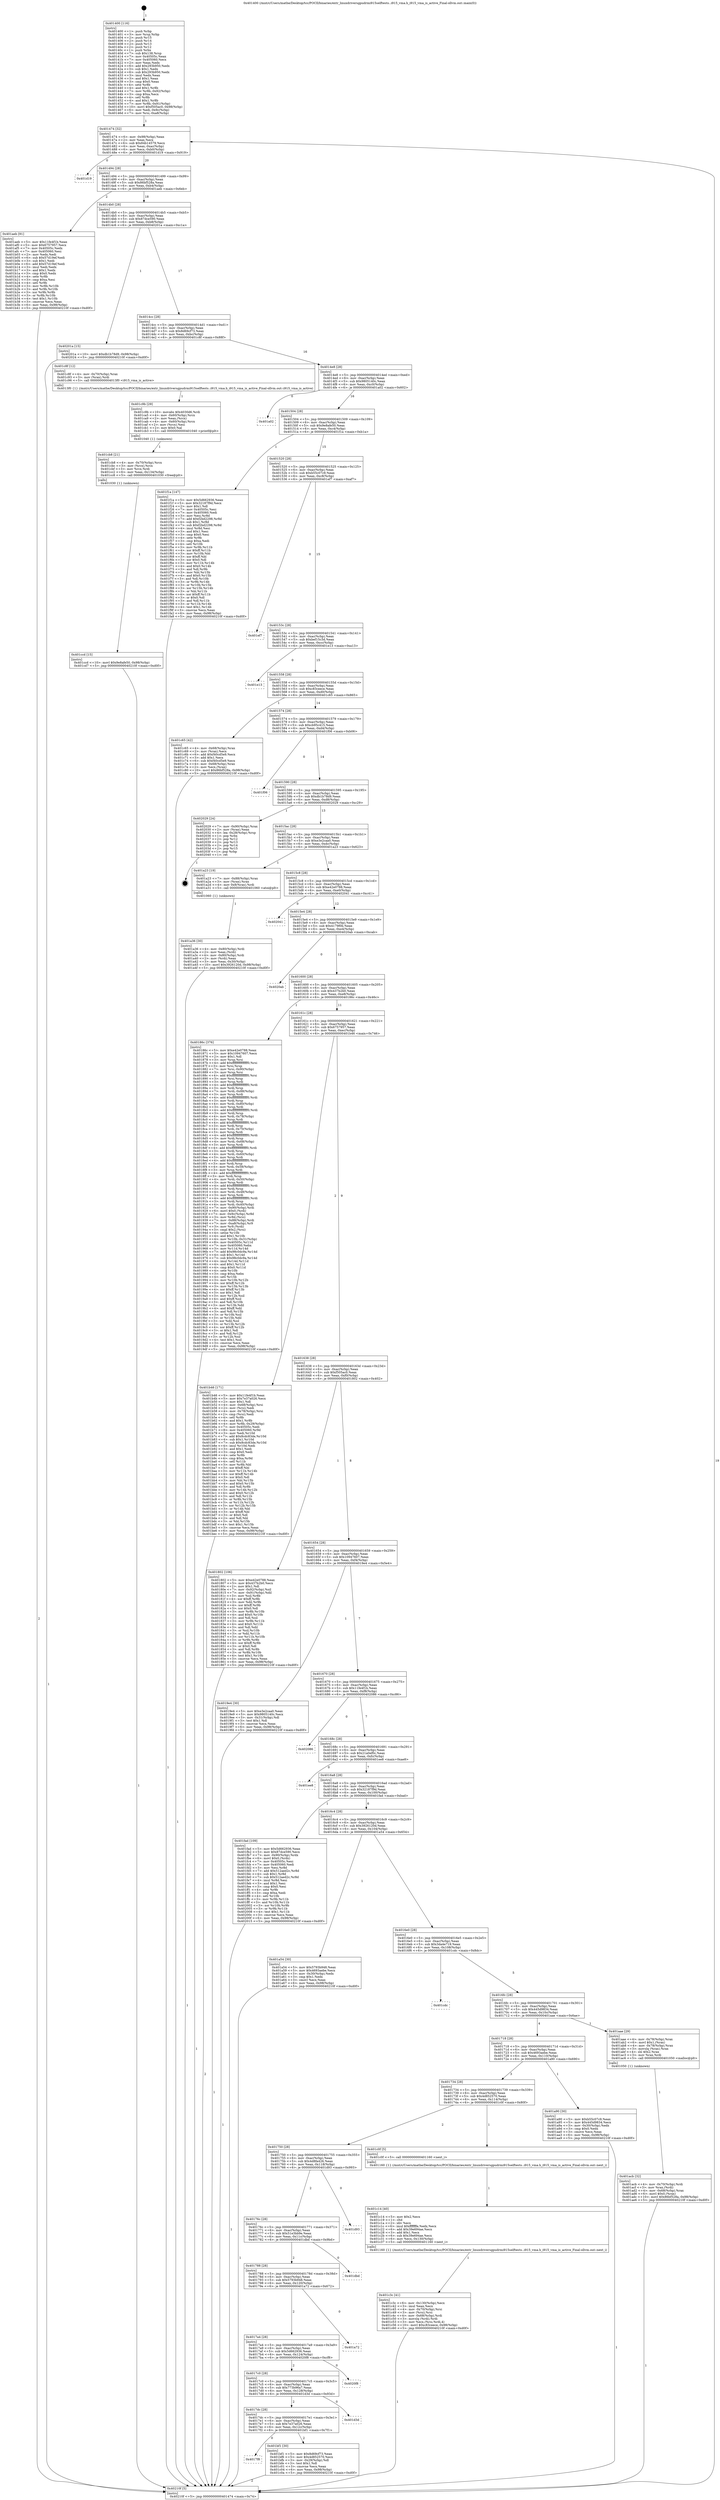 digraph "0x401400" {
  label = "0x401400 (/mnt/c/Users/mathe/Desktop/tcc/POCII/binaries/extr_linuxdriversgpudrmi915selftests..i915_vma.h_i915_vma_is_active_Final-ollvm.out::main(0))"
  labelloc = "t"
  node[shape=record]

  Entry [label="",width=0.3,height=0.3,shape=circle,fillcolor=black,style=filled]
  "0x401474" [label="{
     0x401474 [32]\l
     | [instrs]\l
     &nbsp;&nbsp;0x401474 \<+6\>: mov -0x98(%rbp),%eax\l
     &nbsp;&nbsp;0x40147a \<+2\>: mov %eax,%ecx\l
     &nbsp;&nbsp;0x40147c \<+6\>: sub $0x84b14579,%ecx\l
     &nbsp;&nbsp;0x401482 \<+6\>: mov %eax,-0xac(%rbp)\l
     &nbsp;&nbsp;0x401488 \<+6\>: mov %ecx,-0xb0(%rbp)\l
     &nbsp;&nbsp;0x40148e \<+6\>: je 0000000000401d19 \<main+0x919\>\l
  }"]
  "0x401d19" [label="{
     0x401d19\l
  }", style=dashed]
  "0x401494" [label="{
     0x401494 [28]\l
     | [instrs]\l
     &nbsp;&nbsp;0x401494 \<+5\>: jmp 0000000000401499 \<main+0x99\>\l
     &nbsp;&nbsp;0x401499 \<+6\>: mov -0xac(%rbp),%eax\l
     &nbsp;&nbsp;0x40149f \<+5\>: sub $0x86bf528a,%eax\l
     &nbsp;&nbsp;0x4014a4 \<+6\>: mov %eax,-0xb4(%rbp)\l
     &nbsp;&nbsp;0x4014aa \<+6\>: je 0000000000401aeb \<main+0x6eb\>\l
  }"]
  Exit [label="",width=0.3,height=0.3,shape=circle,fillcolor=black,style=filled,peripheries=2]
  "0x401aeb" [label="{
     0x401aeb [91]\l
     | [instrs]\l
     &nbsp;&nbsp;0x401aeb \<+5\>: mov $0x11fe4f1b,%eax\l
     &nbsp;&nbsp;0x401af0 \<+5\>: mov $0x6757957,%ecx\l
     &nbsp;&nbsp;0x401af5 \<+7\>: mov 0x40505c,%edx\l
     &nbsp;&nbsp;0x401afc \<+7\>: mov 0x405060,%esi\l
     &nbsp;&nbsp;0x401b03 \<+2\>: mov %edx,%edi\l
     &nbsp;&nbsp;0x401b05 \<+6\>: sub $0x57d19ef,%edi\l
     &nbsp;&nbsp;0x401b0b \<+3\>: sub $0x1,%edi\l
     &nbsp;&nbsp;0x401b0e \<+6\>: add $0x57d19ef,%edi\l
     &nbsp;&nbsp;0x401b14 \<+3\>: imul %edi,%edx\l
     &nbsp;&nbsp;0x401b17 \<+3\>: and $0x1,%edx\l
     &nbsp;&nbsp;0x401b1a \<+3\>: cmp $0x0,%edx\l
     &nbsp;&nbsp;0x401b1d \<+4\>: sete %r8b\l
     &nbsp;&nbsp;0x401b21 \<+3\>: cmp $0xa,%esi\l
     &nbsp;&nbsp;0x401b24 \<+4\>: setl %r9b\l
     &nbsp;&nbsp;0x401b28 \<+3\>: mov %r8b,%r10b\l
     &nbsp;&nbsp;0x401b2b \<+3\>: and %r9b,%r10b\l
     &nbsp;&nbsp;0x401b2e \<+3\>: xor %r9b,%r8b\l
     &nbsp;&nbsp;0x401b31 \<+3\>: or %r8b,%r10b\l
     &nbsp;&nbsp;0x401b34 \<+4\>: test $0x1,%r10b\l
     &nbsp;&nbsp;0x401b38 \<+3\>: cmovne %ecx,%eax\l
     &nbsp;&nbsp;0x401b3b \<+6\>: mov %eax,-0x98(%rbp)\l
     &nbsp;&nbsp;0x401b41 \<+5\>: jmp 000000000040210f \<main+0xd0f\>\l
  }"]
  "0x4014b0" [label="{
     0x4014b0 [28]\l
     | [instrs]\l
     &nbsp;&nbsp;0x4014b0 \<+5\>: jmp 00000000004014b5 \<main+0xb5\>\l
     &nbsp;&nbsp;0x4014b5 \<+6\>: mov -0xac(%rbp),%eax\l
     &nbsp;&nbsp;0x4014bb \<+5\>: sub $0x87dce590,%eax\l
     &nbsp;&nbsp;0x4014c0 \<+6\>: mov %eax,-0xb8(%rbp)\l
     &nbsp;&nbsp;0x4014c6 \<+6\>: je 000000000040201a \<main+0xc1a\>\l
  }"]
  "0x401ccd" [label="{
     0x401ccd [15]\l
     | [instrs]\l
     &nbsp;&nbsp;0x401ccd \<+10\>: movl $0x9e8afe50,-0x98(%rbp)\l
     &nbsp;&nbsp;0x401cd7 \<+5\>: jmp 000000000040210f \<main+0xd0f\>\l
  }"]
  "0x40201a" [label="{
     0x40201a [15]\l
     | [instrs]\l
     &nbsp;&nbsp;0x40201a \<+10\>: movl $0xdb1b78d9,-0x98(%rbp)\l
     &nbsp;&nbsp;0x402024 \<+5\>: jmp 000000000040210f \<main+0xd0f\>\l
  }"]
  "0x4014cc" [label="{
     0x4014cc [28]\l
     | [instrs]\l
     &nbsp;&nbsp;0x4014cc \<+5\>: jmp 00000000004014d1 \<main+0xd1\>\l
     &nbsp;&nbsp;0x4014d1 \<+6\>: mov -0xac(%rbp),%eax\l
     &nbsp;&nbsp;0x4014d7 \<+5\>: sub $0x8d69cf73,%eax\l
     &nbsp;&nbsp;0x4014dc \<+6\>: mov %eax,-0xbc(%rbp)\l
     &nbsp;&nbsp;0x4014e2 \<+6\>: je 0000000000401c8f \<main+0x88f\>\l
  }"]
  "0x401cb8" [label="{
     0x401cb8 [21]\l
     | [instrs]\l
     &nbsp;&nbsp;0x401cb8 \<+4\>: mov -0x70(%rbp),%rcx\l
     &nbsp;&nbsp;0x401cbc \<+3\>: mov (%rcx),%rcx\l
     &nbsp;&nbsp;0x401cbf \<+3\>: mov %rcx,%rdi\l
     &nbsp;&nbsp;0x401cc2 \<+6\>: mov %eax,-0x134(%rbp)\l
     &nbsp;&nbsp;0x401cc8 \<+5\>: call 0000000000401030 \<free@plt\>\l
     | [calls]\l
     &nbsp;&nbsp;0x401030 \{1\} (unknown)\l
  }"]
  "0x401c8f" [label="{
     0x401c8f [12]\l
     | [instrs]\l
     &nbsp;&nbsp;0x401c8f \<+4\>: mov -0x70(%rbp),%rax\l
     &nbsp;&nbsp;0x401c93 \<+3\>: mov (%rax),%rdi\l
     &nbsp;&nbsp;0x401c96 \<+5\>: call 00000000004013f0 \<i915_vma_is_active\>\l
     | [calls]\l
     &nbsp;&nbsp;0x4013f0 \{1\} (/mnt/c/Users/mathe/Desktop/tcc/POCII/binaries/extr_linuxdriversgpudrmi915selftests..i915_vma.h_i915_vma_is_active_Final-ollvm.out::i915_vma_is_active)\l
  }"]
  "0x4014e8" [label="{
     0x4014e8 [28]\l
     | [instrs]\l
     &nbsp;&nbsp;0x4014e8 \<+5\>: jmp 00000000004014ed \<main+0xed\>\l
     &nbsp;&nbsp;0x4014ed \<+6\>: mov -0xac(%rbp),%eax\l
     &nbsp;&nbsp;0x4014f3 \<+5\>: sub $0x9805140c,%eax\l
     &nbsp;&nbsp;0x4014f8 \<+6\>: mov %eax,-0xc0(%rbp)\l
     &nbsp;&nbsp;0x4014fe \<+6\>: je 0000000000401a02 \<main+0x602\>\l
  }"]
  "0x401c9b" [label="{
     0x401c9b [29]\l
     | [instrs]\l
     &nbsp;&nbsp;0x401c9b \<+10\>: movabs $0x4030d6,%rdi\l
     &nbsp;&nbsp;0x401ca5 \<+4\>: mov -0x60(%rbp),%rcx\l
     &nbsp;&nbsp;0x401ca9 \<+2\>: mov %eax,(%rcx)\l
     &nbsp;&nbsp;0x401cab \<+4\>: mov -0x60(%rbp),%rcx\l
     &nbsp;&nbsp;0x401caf \<+2\>: mov (%rcx),%esi\l
     &nbsp;&nbsp;0x401cb1 \<+2\>: mov $0x0,%al\l
     &nbsp;&nbsp;0x401cb3 \<+5\>: call 0000000000401040 \<printf@plt\>\l
     | [calls]\l
     &nbsp;&nbsp;0x401040 \{1\} (unknown)\l
  }"]
  "0x401a02" [label="{
     0x401a02\l
  }", style=dashed]
  "0x401504" [label="{
     0x401504 [28]\l
     | [instrs]\l
     &nbsp;&nbsp;0x401504 \<+5\>: jmp 0000000000401509 \<main+0x109\>\l
     &nbsp;&nbsp;0x401509 \<+6\>: mov -0xac(%rbp),%eax\l
     &nbsp;&nbsp;0x40150f \<+5\>: sub $0x9e8afe50,%eax\l
     &nbsp;&nbsp;0x401514 \<+6\>: mov %eax,-0xc4(%rbp)\l
     &nbsp;&nbsp;0x40151a \<+6\>: je 0000000000401f1a \<main+0xb1a\>\l
  }"]
  "0x401c3c" [label="{
     0x401c3c [41]\l
     | [instrs]\l
     &nbsp;&nbsp;0x401c3c \<+6\>: mov -0x130(%rbp),%ecx\l
     &nbsp;&nbsp;0x401c42 \<+3\>: imul %eax,%ecx\l
     &nbsp;&nbsp;0x401c45 \<+4\>: mov -0x70(%rbp),%rsi\l
     &nbsp;&nbsp;0x401c49 \<+3\>: mov (%rsi),%rsi\l
     &nbsp;&nbsp;0x401c4c \<+4\>: mov -0x68(%rbp),%rdi\l
     &nbsp;&nbsp;0x401c50 \<+3\>: movslq (%rdi),%rdi\l
     &nbsp;&nbsp;0x401c53 \<+3\>: mov %ecx,(%rsi,%rdi,4)\l
     &nbsp;&nbsp;0x401c56 \<+10\>: movl $0xc83ceece,-0x98(%rbp)\l
     &nbsp;&nbsp;0x401c60 \<+5\>: jmp 000000000040210f \<main+0xd0f\>\l
  }"]
  "0x401f1a" [label="{
     0x401f1a [147]\l
     | [instrs]\l
     &nbsp;&nbsp;0x401f1a \<+5\>: mov $0x5d662936,%eax\l
     &nbsp;&nbsp;0x401f1f \<+5\>: mov $0x32187f9d,%ecx\l
     &nbsp;&nbsp;0x401f24 \<+2\>: mov $0x1,%dl\l
     &nbsp;&nbsp;0x401f26 \<+7\>: mov 0x40505c,%esi\l
     &nbsp;&nbsp;0x401f2d \<+7\>: mov 0x405060,%edi\l
     &nbsp;&nbsp;0x401f34 \<+3\>: mov %esi,%r8d\l
     &nbsp;&nbsp;0x401f37 \<+7\>: add $0xf2bd2298,%r8d\l
     &nbsp;&nbsp;0x401f3e \<+4\>: sub $0x1,%r8d\l
     &nbsp;&nbsp;0x401f42 \<+7\>: sub $0xf2bd2298,%r8d\l
     &nbsp;&nbsp;0x401f49 \<+4\>: imul %r8d,%esi\l
     &nbsp;&nbsp;0x401f4d \<+3\>: and $0x1,%esi\l
     &nbsp;&nbsp;0x401f50 \<+3\>: cmp $0x0,%esi\l
     &nbsp;&nbsp;0x401f53 \<+4\>: sete %r9b\l
     &nbsp;&nbsp;0x401f57 \<+3\>: cmp $0xa,%edi\l
     &nbsp;&nbsp;0x401f5a \<+4\>: setl %r10b\l
     &nbsp;&nbsp;0x401f5e \<+3\>: mov %r9b,%r11b\l
     &nbsp;&nbsp;0x401f61 \<+4\>: xor $0xff,%r11b\l
     &nbsp;&nbsp;0x401f65 \<+3\>: mov %r10b,%bl\l
     &nbsp;&nbsp;0x401f68 \<+3\>: xor $0xff,%bl\l
     &nbsp;&nbsp;0x401f6b \<+3\>: xor $0x0,%dl\l
     &nbsp;&nbsp;0x401f6e \<+3\>: mov %r11b,%r14b\l
     &nbsp;&nbsp;0x401f71 \<+4\>: and $0x0,%r14b\l
     &nbsp;&nbsp;0x401f75 \<+3\>: and %dl,%r9b\l
     &nbsp;&nbsp;0x401f78 \<+3\>: mov %bl,%r15b\l
     &nbsp;&nbsp;0x401f7b \<+4\>: and $0x0,%r15b\l
     &nbsp;&nbsp;0x401f7f \<+3\>: and %dl,%r10b\l
     &nbsp;&nbsp;0x401f82 \<+3\>: or %r9b,%r14b\l
     &nbsp;&nbsp;0x401f85 \<+3\>: or %r10b,%r15b\l
     &nbsp;&nbsp;0x401f88 \<+3\>: xor %r15b,%r14b\l
     &nbsp;&nbsp;0x401f8b \<+3\>: or %bl,%r11b\l
     &nbsp;&nbsp;0x401f8e \<+4\>: xor $0xff,%r11b\l
     &nbsp;&nbsp;0x401f92 \<+3\>: or $0x0,%dl\l
     &nbsp;&nbsp;0x401f95 \<+3\>: and %dl,%r11b\l
     &nbsp;&nbsp;0x401f98 \<+3\>: or %r11b,%r14b\l
     &nbsp;&nbsp;0x401f9b \<+4\>: test $0x1,%r14b\l
     &nbsp;&nbsp;0x401f9f \<+3\>: cmovne %ecx,%eax\l
     &nbsp;&nbsp;0x401fa2 \<+6\>: mov %eax,-0x98(%rbp)\l
     &nbsp;&nbsp;0x401fa8 \<+5\>: jmp 000000000040210f \<main+0xd0f\>\l
  }"]
  "0x401520" [label="{
     0x401520 [28]\l
     | [instrs]\l
     &nbsp;&nbsp;0x401520 \<+5\>: jmp 0000000000401525 \<main+0x125\>\l
     &nbsp;&nbsp;0x401525 \<+6\>: mov -0xac(%rbp),%eax\l
     &nbsp;&nbsp;0x40152b \<+5\>: sub $0xb55c07c9,%eax\l
     &nbsp;&nbsp;0x401530 \<+6\>: mov %eax,-0xc8(%rbp)\l
     &nbsp;&nbsp;0x401536 \<+6\>: je 0000000000401ef7 \<main+0xaf7\>\l
  }"]
  "0x401c14" [label="{
     0x401c14 [40]\l
     | [instrs]\l
     &nbsp;&nbsp;0x401c14 \<+5\>: mov $0x2,%ecx\l
     &nbsp;&nbsp;0x401c19 \<+1\>: cltd\l
     &nbsp;&nbsp;0x401c1a \<+2\>: idiv %ecx\l
     &nbsp;&nbsp;0x401c1c \<+6\>: imul $0xfffffffe,%edx,%ecx\l
     &nbsp;&nbsp;0x401c22 \<+6\>: add $0x39e694ae,%ecx\l
     &nbsp;&nbsp;0x401c28 \<+3\>: add $0x1,%ecx\l
     &nbsp;&nbsp;0x401c2b \<+6\>: sub $0x39e694ae,%ecx\l
     &nbsp;&nbsp;0x401c31 \<+6\>: mov %ecx,-0x130(%rbp)\l
     &nbsp;&nbsp;0x401c37 \<+5\>: call 0000000000401160 \<next_i\>\l
     | [calls]\l
     &nbsp;&nbsp;0x401160 \{1\} (/mnt/c/Users/mathe/Desktop/tcc/POCII/binaries/extr_linuxdriversgpudrmi915selftests..i915_vma.h_i915_vma_is_active_Final-ollvm.out::next_i)\l
  }"]
  "0x401ef7" [label="{
     0x401ef7\l
  }", style=dashed]
  "0x40153c" [label="{
     0x40153c [28]\l
     | [instrs]\l
     &nbsp;&nbsp;0x40153c \<+5\>: jmp 0000000000401541 \<main+0x141\>\l
     &nbsp;&nbsp;0x401541 \<+6\>: mov -0xac(%rbp),%eax\l
     &nbsp;&nbsp;0x401547 \<+5\>: sub $0xbef15c3d,%eax\l
     &nbsp;&nbsp;0x40154c \<+6\>: mov %eax,-0xcc(%rbp)\l
     &nbsp;&nbsp;0x401552 \<+6\>: je 0000000000401e13 \<main+0xa13\>\l
  }"]
  "0x4017f8" [label="{
     0x4017f8\l
  }", style=dashed]
  "0x401e13" [label="{
     0x401e13\l
  }", style=dashed]
  "0x401558" [label="{
     0x401558 [28]\l
     | [instrs]\l
     &nbsp;&nbsp;0x401558 \<+5\>: jmp 000000000040155d \<main+0x15d\>\l
     &nbsp;&nbsp;0x40155d \<+6\>: mov -0xac(%rbp),%eax\l
     &nbsp;&nbsp;0x401563 \<+5\>: sub $0xc83ceece,%eax\l
     &nbsp;&nbsp;0x401568 \<+6\>: mov %eax,-0xd0(%rbp)\l
     &nbsp;&nbsp;0x40156e \<+6\>: je 0000000000401c65 \<main+0x865\>\l
  }"]
  "0x401bf1" [label="{
     0x401bf1 [30]\l
     | [instrs]\l
     &nbsp;&nbsp;0x401bf1 \<+5\>: mov $0x8d69cf73,%eax\l
     &nbsp;&nbsp;0x401bf6 \<+5\>: mov $0x4d852570,%ecx\l
     &nbsp;&nbsp;0x401bfb \<+3\>: mov -0x29(%rbp),%dl\l
     &nbsp;&nbsp;0x401bfe \<+3\>: test $0x1,%dl\l
     &nbsp;&nbsp;0x401c01 \<+3\>: cmovne %ecx,%eax\l
     &nbsp;&nbsp;0x401c04 \<+6\>: mov %eax,-0x98(%rbp)\l
     &nbsp;&nbsp;0x401c0a \<+5\>: jmp 000000000040210f \<main+0xd0f\>\l
  }"]
  "0x401c65" [label="{
     0x401c65 [42]\l
     | [instrs]\l
     &nbsp;&nbsp;0x401c65 \<+4\>: mov -0x68(%rbp),%rax\l
     &nbsp;&nbsp;0x401c69 \<+2\>: mov (%rax),%ecx\l
     &nbsp;&nbsp;0x401c6b \<+6\>: add $0xf40cd5e9,%ecx\l
     &nbsp;&nbsp;0x401c71 \<+3\>: add $0x1,%ecx\l
     &nbsp;&nbsp;0x401c74 \<+6\>: sub $0xf40cd5e9,%ecx\l
     &nbsp;&nbsp;0x401c7a \<+4\>: mov -0x68(%rbp),%rax\l
     &nbsp;&nbsp;0x401c7e \<+2\>: mov %ecx,(%rax)\l
     &nbsp;&nbsp;0x401c80 \<+10\>: movl $0x86bf528a,-0x98(%rbp)\l
     &nbsp;&nbsp;0x401c8a \<+5\>: jmp 000000000040210f \<main+0xd0f\>\l
  }"]
  "0x401574" [label="{
     0x401574 [28]\l
     | [instrs]\l
     &nbsp;&nbsp;0x401574 \<+5\>: jmp 0000000000401579 \<main+0x179\>\l
     &nbsp;&nbsp;0x401579 \<+6\>: mov -0xac(%rbp),%eax\l
     &nbsp;&nbsp;0x40157f \<+5\>: sub $0xcb95c415,%eax\l
     &nbsp;&nbsp;0x401584 \<+6\>: mov %eax,-0xd4(%rbp)\l
     &nbsp;&nbsp;0x40158a \<+6\>: je 0000000000401f06 \<main+0xb06\>\l
  }"]
  "0x4017dc" [label="{
     0x4017dc [28]\l
     | [instrs]\l
     &nbsp;&nbsp;0x4017dc \<+5\>: jmp 00000000004017e1 \<main+0x3e1\>\l
     &nbsp;&nbsp;0x4017e1 \<+6\>: mov -0xac(%rbp),%eax\l
     &nbsp;&nbsp;0x4017e7 \<+5\>: sub $0x7e37a026,%eax\l
     &nbsp;&nbsp;0x4017ec \<+6\>: mov %eax,-0x12c(%rbp)\l
     &nbsp;&nbsp;0x4017f2 \<+6\>: je 0000000000401bf1 \<main+0x7f1\>\l
  }"]
  "0x401f06" [label="{
     0x401f06\l
  }", style=dashed]
  "0x401590" [label="{
     0x401590 [28]\l
     | [instrs]\l
     &nbsp;&nbsp;0x401590 \<+5\>: jmp 0000000000401595 \<main+0x195\>\l
     &nbsp;&nbsp;0x401595 \<+6\>: mov -0xac(%rbp),%eax\l
     &nbsp;&nbsp;0x40159b \<+5\>: sub $0xdb1b78d9,%eax\l
     &nbsp;&nbsp;0x4015a0 \<+6\>: mov %eax,-0xd8(%rbp)\l
     &nbsp;&nbsp;0x4015a6 \<+6\>: je 0000000000402029 \<main+0xc29\>\l
  }"]
  "0x401d3d" [label="{
     0x401d3d\l
  }", style=dashed]
  "0x402029" [label="{
     0x402029 [24]\l
     | [instrs]\l
     &nbsp;&nbsp;0x402029 \<+7\>: mov -0x90(%rbp),%rax\l
     &nbsp;&nbsp;0x402030 \<+2\>: mov (%rax),%eax\l
     &nbsp;&nbsp;0x402032 \<+4\>: lea -0x28(%rbp),%rsp\l
     &nbsp;&nbsp;0x402036 \<+1\>: pop %rbx\l
     &nbsp;&nbsp;0x402037 \<+2\>: pop %r12\l
     &nbsp;&nbsp;0x402039 \<+2\>: pop %r13\l
     &nbsp;&nbsp;0x40203b \<+2\>: pop %r14\l
     &nbsp;&nbsp;0x40203d \<+2\>: pop %r15\l
     &nbsp;&nbsp;0x40203f \<+1\>: pop %rbp\l
     &nbsp;&nbsp;0x402040 \<+1\>: ret\l
  }"]
  "0x4015ac" [label="{
     0x4015ac [28]\l
     | [instrs]\l
     &nbsp;&nbsp;0x4015ac \<+5\>: jmp 00000000004015b1 \<main+0x1b1\>\l
     &nbsp;&nbsp;0x4015b1 \<+6\>: mov -0xac(%rbp),%eax\l
     &nbsp;&nbsp;0x4015b7 \<+5\>: sub $0xe3e2caa0,%eax\l
     &nbsp;&nbsp;0x4015bc \<+6\>: mov %eax,-0xdc(%rbp)\l
     &nbsp;&nbsp;0x4015c2 \<+6\>: je 0000000000401a23 \<main+0x623\>\l
  }"]
  "0x4017c0" [label="{
     0x4017c0 [28]\l
     | [instrs]\l
     &nbsp;&nbsp;0x4017c0 \<+5\>: jmp 00000000004017c5 \<main+0x3c5\>\l
     &nbsp;&nbsp;0x4017c5 \<+6\>: mov -0xac(%rbp),%eax\l
     &nbsp;&nbsp;0x4017cb \<+5\>: sub $0x773b96a7,%eax\l
     &nbsp;&nbsp;0x4017d0 \<+6\>: mov %eax,-0x128(%rbp)\l
     &nbsp;&nbsp;0x4017d6 \<+6\>: je 0000000000401d3d \<main+0x93d\>\l
  }"]
  "0x401a23" [label="{
     0x401a23 [19]\l
     | [instrs]\l
     &nbsp;&nbsp;0x401a23 \<+7\>: mov -0x88(%rbp),%rax\l
     &nbsp;&nbsp;0x401a2a \<+3\>: mov (%rax),%rax\l
     &nbsp;&nbsp;0x401a2d \<+4\>: mov 0x8(%rax),%rdi\l
     &nbsp;&nbsp;0x401a31 \<+5\>: call 0000000000401060 \<atoi@plt\>\l
     | [calls]\l
     &nbsp;&nbsp;0x401060 \{1\} (unknown)\l
  }"]
  "0x4015c8" [label="{
     0x4015c8 [28]\l
     | [instrs]\l
     &nbsp;&nbsp;0x4015c8 \<+5\>: jmp 00000000004015cd \<main+0x1cd\>\l
     &nbsp;&nbsp;0x4015cd \<+6\>: mov -0xac(%rbp),%eax\l
     &nbsp;&nbsp;0x4015d3 \<+5\>: sub $0xe42e0788,%eax\l
     &nbsp;&nbsp;0x4015d8 \<+6\>: mov %eax,-0xe0(%rbp)\l
     &nbsp;&nbsp;0x4015de \<+6\>: je 0000000000402041 \<main+0xc41\>\l
  }"]
  "0x4020f8" [label="{
     0x4020f8\l
  }", style=dashed]
  "0x402041" [label="{
     0x402041\l
  }", style=dashed]
  "0x4015e4" [label="{
     0x4015e4 [28]\l
     | [instrs]\l
     &nbsp;&nbsp;0x4015e4 \<+5\>: jmp 00000000004015e9 \<main+0x1e9\>\l
     &nbsp;&nbsp;0x4015e9 \<+6\>: mov -0xac(%rbp),%eax\l
     &nbsp;&nbsp;0x4015ef \<+5\>: sub $0x4179f0b,%eax\l
     &nbsp;&nbsp;0x4015f4 \<+6\>: mov %eax,-0xe4(%rbp)\l
     &nbsp;&nbsp;0x4015fa \<+6\>: je 00000000004020ab \<main+0xcab\>\l
  }"]
  "0x4017a4" [label="{
     0x4017a4 [28]\l
     | [instrs]\l
     &nbsp;&nbsp;0x4017a4 \<+5\>: jmp 00000000004017a9 \<main+0x3a9\>\l
     &nbsp;&nbsp;0x4017a9 \<+6\>: mov -0xac(%rbp),%eax\l
     &nbsp;&nbsp;0x4017af \<+5\>: sub $0x5d662936,%eax\l
     &nbsp;&nbsp;0x4017b4 \<+6\>: mov %eax,-0x124(%rbp)\l
     &nbsp;&nbsp;0x4017ba \<+6\>: je 00000000004020f8 \<main+0xcf8\>\l
  }"]
  "0x4020ab" [label="{
     0x4020ab\l
  }", style=dashed]
  "0x401600" [label="{
     0x401600 [28]\l
     | [instrs]\l
     &nbsp;&nbsp;0x401600 \<+5\>: jmp 0000000000401605 \<main+0x205\>\l
     &nbsp;&nbsp;0x401605 \<+6\>: mov -0xac(%rbp),%eax\l
     &nbsp;&nbsp;0x40160b \<+5\>: sub $0x437b2b0,%eax\l
     &nbsp;&nbsp;0x401610 \<+6\>: mov %eax,-0xe8(%rbp)\l
     &nbsp;&nbsp;0x401616 \<+6\>: je 000000000040186c \<main+0x46c\>\l
  }"]
  "0x401a72" [label="{
     0x401a72\l
  }", style=dashed]
  "0x40186c" [label="{
     0x40186c [376]\l
     | [instrs]\l
     &nbsp;&nbsp;0x40186c \<+5\>: mov $0xe42e0788,%eax\l
     &nbsp;&nbsp;0x401871 \<+5\>: mov $0x10947607,%ecx\l
     &nbsp;&nbsp;0x401876 \<+2\>: mov $0x1,%dl\l
     &nbsp;&nbsp;0x401878 \<+3\>: mov %rsp,%rsi\l
     &nbsp;&nbsp;0x40187b \<+4\>: add $0xfffffffffffffff0,%rsi\l
     &nbsp;&nbsp;0x40187f \<+3\>: mov %rsi,%rsp\l
     &nbsp;&nbsp;0x401882 \<+7\>: mov %rsi,-0x90(%rbp)\l
     &nbsp;&nbsp;0x401889 \<+3\>: mov %rsp,%rsi\l
     &nbsp;&nbsp;0x40188c \<+4\>: add $0xfffffffffffffff0,%rsi\l
     &nbsp;&nbsp;0x401890 \<+3\>: mov %rsi,%rsp\l
     &nbsp;&nbsp;0x401893 \<+3\>: mov %rsp,%rdi\l
     &nbsp;&nbsp;0x401896 \<+4\>: add $0xfffffffffffffff0,%rdi\l
     &nbsp;&nbsp;0x40189a \<+3\>: mov %rdi,%rsp\l
     &nbsp;&nbsp;0x40189d \<+7\>: mov %rdi,-0x88(%rbp)\l
     &nbsp;&nbsp;0x4018a4 \<+3\>: mov %rsp,%rdi\l
     &nbsp;&nbsp;0x4018a7 \<+4\>: add $0xfffffffffffffff0,%rdi\l
     &nbsp;&nbsp;0x4018ab \<+3\>: mov %rdi,%rsp\l
     &nbsp;&nbsp;0x4018ae \<+4\>: mov %rdi,-0x80(%rbp)\l
     &nbsp;&nbsp;0x4018b2 \<+3\>: mov %rsp,%rdi\l
     &nbsp;&nbsp;0x4018b5 \<+4\>: add $0xfffffffffffffff0,%rdi\l
     &nbsp;&nbsp;0x4018b9 \<+3\>: mov %rdi,%rsp\l
     &nbsp;&nbsp;0x4018bc \<+4\>: mov %rdi,-0x78(%rbp)\l
     &nbsp;&nbsp;0x4018c0 \<+3\>: mov %rsp,%rdi\l
     &nbsp;&nbsp;0x4018c3 \<+4\>: add $0xfffffffffffffff0,%rdi\l
     &nbsp;&nbsp;0x4018c7 \<+3\>: mov %rdi,%rsp\l
     &nbsp;&nbsp;0x4018ca \<+4\>: mov %rdi,-0x70(%rbp)\l
     &nbsp;&nbsp;0x4018ce \<+3\>: mov %rsp,%rdi\l
     &nbsp;&nbsp;0x4018d1 \<+4\>: add $0xfffffffffffffff0,%rdi\l
     &nbsp;&nbsp;0x4018d5 \<+3\>: mov %rdi,%rsp\l
     &nbsp;&nbsp;0x4018d8 \<+4\>: mov %rdi,-0x68(%rbp)\l
     &nbsp;&nbsp;0x4018dc \<+3\>: mov %rsp,%rdi\l
     &nbsp;&nbsp;0x4018df \<+4\>: add $0xfffffffffffffff0,%rdi\l
     &nbsp;&nbsp;0x4018e3 \<+3\>: mov %rdi,%rsp\l
     &nbsp;&nbsp;0x4018e6 \<+4\>: mov %rdi,-0x60(%rbp)\l
     &nbsp;&nbsp;0x4018ea \<+3\>: mov %rsp,%rdi\l
     &nbsp;&nbsp;0x4018ed \<+4\>: add $0xfffffffffffffff0,%rdi\l
     &nbsp;&nbsp;0x4018f1 \<+3\>: mov %rdi,%rsp\l
     &nbsp;&nbsp;0x4018f4 \<+4\>: mov %rdi,-0x58(%rbp)\l
     &nbsp;&nbsp;0x4018f8 \<+3\>: mov %rsp,%rdi\l
     &nbsp;&nbsp;0x4018fb \<+4\>: add $0xfffffffffffffff0,%rdi\l
     &nbsp;&nbsp;0x4018ff \<+3\>: mov %rdi,%rsp\l
     &nbsp;&nbsp;0x401902 \<+4\>: mov %rdi,-0x50(%rbp)\l
     &nbsp;&nbsp;0x401906 \<+3\>: mov %rsp,%rdi\l
     &nbsp;&nbsp;0x401909 \<+4\>: add $0xfffffffffffffff0,%rdi\l
     &nbsp;&nbsp;0x40190d \<+3\>: mov %rdi,%rsp\l
     &nbsp;&nbsp;0x401910 \<+4\>: mov %rdi,-0x48(%rbp)\l
     &nbsp;&nbsp;0x401914 \<+3\>: mov %rsp,%rdi\l
     &nbsp;&nbsp;0x401917 \<+4\>: add $0xfffffffffffffff0,%rdi\l
     &nbsp;&nbsp;0x40191b \<+3\>: mov %rdi,%rsp\l
     &nbsp;&nbsp;0x40191e \<+4\>: mov %rdi,-0x40(%rbp)\l
     &nbsp;&nbsp;0x401922 \<+7\>: mov -0x90(%rbp),%rdi\l
     &nbsp;&nbsp;0x401929 \<+6\>: movl $0x0,(%rdi)\l
     &nbsp;&nbsp;0x40192f \<+7\>: mov -0x9c(%rbp),%r8d\l
     &nbsp;&nbsp;0x401936 \<+3\>: mov %r8d,(%rsi)\l
     &nbsp;&nbsp;0x401939 \<+7\>: mov -0x88(%rbp),%rdi\l
     &nbsp;&nbsp;0x401940 \<+7\>: mov -0xa8(%rbp),%r9\l
     &nbsp;&nbsp;0x401947 \<+3\>: mov %r9,(%rdi)\l
     &nbsp;&nbsp;0x40194a \<+3\>: cmpl $0x2,(%rsi)\l
     &nbsp;&nbsp;0x40194d \<+4\>: setne %r10b\l
     &nbsp;&nbsp;0x401951 \<+4\>: and $0x1,%r10b\l
     &nbsp;&nbsp;0x401955 \<+4\>: mov %r10b,-0x31(%rbp)\l
     &nbsp;&nbsp;0x401959 \<+8\>: mov 0x40505c,%r11d\l
     &nbsp;&nbsp;0x401961 \<+7\>: mov 0x405060,%ebx\l
     &nbsp;&nbsp;0x401968 \<+3\>: mov %r11d,%r14d\l
     &nbsp;&nbsp;0x40196b \<+7\>: add $0x98c0dc9a,%r14d\l
     &nbsp;&nbsp;0x401972 \<+4\>: sub $0x1,%r14d\l
     &nbsp;&nbsp;0x401976 \<+7\>: sub $0x98c0dc9a,%r14d\l
     &nbsp;&nbsp;0x40197d \<+4\>: imul %r14d,%r11d\l
     &nbsp;&nbsp;0x401981 \<+4\>: and $0x1,%r11d\l
     &nbsp;&nbsp;0x401985 \<+4\>: cmp $0x0,%r11d\l
     &nbsp;&nbsp;0x401989 \<+4\>: sete %r10b\l
     &nbsp;&nbsp;0x40198d \<+3\>: cmp $0xa,%ebx\l
     &nbsp;&nbsp;0x401990 \<+4\>: setl %r15b\l
     &nbsp;&nbsp;0x401994 \<+3\>: mov %r10b,%r12b\l
     &nbsp;&nbsp;0x401997 \<+4\>: xor $0xff,%r12b\l
     &nbsp;&nbsp;0x40199b \<+3\>: mov %r15b,%r13b\l
     &nbsp;&nbsp;0x40199e \<+4\>: xor $0xff,%r13b\l
     &nbsp;&nbsp;0x4019a2 \<+3\>: xor $0x1,%dl\l
     &nbsp;&nbsp;0x4019a5 \<+3\>: mov %r12b,%sil\l
     &nbsp;&nbsp;0x4019a8 \<+4\>: and $0xff,%sil\l
     &nbsp;&nbsp;0x4019ac \<+3\>: and %dl,%r10b\l
     &nbsp;&nbsp;0x4019af \<+3\>: mov %r13b,%dil\l
     &nbsp;&nbsp;0x4019b2 \<+4\>: and $0xff,%dil\l
     &nbsp;&nbsp;0x4019b6 \<+3\>: and %dl,%r15b\l
     &nbsp;&nbsp;0x4019b9 \<+3\>: or %r10b,%sil\l
     &nbsp;&nbsp;0x4019bc \<+3\>: or %r15b,%dil\l
     &nbsp;&nbsp;0x4019bf \<+3\>: xor %dil,%sil\l
     &nbsp;&nbsp;0x4019c2 \<+3\>: or %r13b,%r12b\l
     &nbsp;&nbsp;0x4019c5 \<+4\>: xor $0xff,%r12b\l
     &nbsp;&nbsp;0x4019c9 \<+3\>: or $0x1,%dl\l
     &nbsp;&nbsp;0x4019cc \<+3\>: and %dl,%r12b\l
     &nbsp;&nbsp;0x4019cf \<+3\>: or %r12b,%sil\l
     &nbsp;&nbsp;0x4019d2 \<+4\>: test $0x1,%sil\l
     &nbsp;&nbsp;0x4019d6 \<+3\>: cmovne %ecx,%eax\l
     &nbsp;&nbsp;0x4019d9 \<+6\>: mov %eax,-0x98(%rbp)\l
     &nbsp;&nbsp;0x4019df \<+5\>: jmp 000000000040210f \<main+0xd0f\>\l
  }"]
  "0x40161c" [label="{
     0x40161c [28]\l
     | [instrs]\l
     &nbsp;&nbsp;0x40161c \<+5\>: jmp 0000000000401621 \<main+0x221\>\l
     &nbsp;&nbsp;0x401621 \<+6\>: mov -0xac(%rbp),%eax\l
     &nbsp;&nbsp;0x401627 \<+5\>: sub $0x6757957,%eax\l
     &nbsp;&nbsp;0x40162c \<+6\>: mov %eax,-0xec(%rbp)\l
     &nbsp;&nbsp;0x401632 \<+6\>: je 0000000000401b46 \<main+0x746\>\l
  }"]
  "0x401788" [label="{
     0x401788 [28]\l
     | [instrs]\l
     &nbsp;&nbsp;0x401788 \<+5\>: jmp 000000000040178d \<main+0x38d\>\l
     &nbsp;&nbsp;0x40178d \<+6\>: mov -0xac(%rbp),%eax\l
     &nbsp;&nbsp;0x401793 \<+5\>: sub $0x5793b948,%eax\l
     &nbsp;&nbsp;0x401798 \<+6\>: mov %eax,-0x120(%rbp)\l
     &nbsp;&nbsp;0x40179e \<+6\>: je 0000000000401a72 \<main+0x672\>\l
  }"]
  "0x401b46" [label="{
     0x401b46 [171]\l
     | [instrs]\l
     &nbsp;&nbsp;0x401b46 \<+5\>: mov $0x11fe4f1b,%eax\l
     &nbsp;&nbsp;0x401b4b \<+5\>: mov $0x7e37a026,%ecx\l
     &nbsp;&nbsp;0x401b50 \<+2\>: mov $0x1,%dl\l
     &nbsp;&nbsp;0x401b52 \<+4\>: mov -0x68(%rbp),%rsi\l
     &nbsp;&nbsp;0x401b56 \<+2\>: mov (%rsi),%edi\l
     &nbsp;&nbsp;0x401b58 \<+4\>: mov -0x78(%rbp),%rsi\l
     &nbsp;&nbsp;0x401b5c \<+2\>: cmp (%rsi),%edi\l
     &nbsp;&nbsp;0x401b5e \<+4\>: setl %r8b\l
     &nbsp;&nbsp;0x401b62 \<+4\>: and $0x1,%r8b\l
     &nbsp;&nbsp;0x401b66 \<+4\>: mov %r8b,-0x29(%rbp)\l
     &nbsp;&nbsp;0x401b6a \<+7\>: mov 0x40505c,%edi\l
     &nbsp;&nbsp;0x401b71 \<+8\>: mov 0x405060,%r9d\l
     &nbsp;&nbsp;0x401b79 \<+3\>: mov %edi,%r10d\l
     &nbsp;&nbsp;0x401b7c \<+7\>: add $0x8cdc83de,%r10d\l
     &nbsp;&nbsp;0x401b83 \<+4\>: sub $0x1,%r10d\l
     &nbsp;&nbsp;0x401b87 \<+7\>: sub $0x8cdc83de,%r10d\l
     &nbsp;&nbsp;0x401b8e \<+4\>: imul %r10d,%edi\l
     &nbsp;&nbsp;0x401b92 \<+3\>: and $0x1,%edi\l
     &nbsp;&nbsp;0x401b95 \<+3\>: cmp $0x0,%edi\l
     &nbsp;&nbsp;0x401b98 \<+4\>: sete %r8b\l
     &nbsp;&nbsp;0x401b9c \<+4\>: cmp $0xa,%r9d\l
     &nbsp;&nbsp;0x401ba0 \<+4\>: setl %r11b\l
     &nbsp;&nbsp;0x401ba4 \<+3\>: mov %r8b,%bl\l
     &nbsp;&nbsp;0x401ba7 \<+3\>: xor $0xff,%bl\l
     &nbsp;&nbsp;0x401baa \<+3\>: mov %r11b,%r14b\l
     &nbsp;&nbsp;0x401bad \<+4\>: xor $0xff,%r14b\l
     &nbsp;&nbsp;0x401bb1 \<+3\>: xor $0x0,%dl\l
     &nbsp;&nbsp;0x401bb4 \<+3\>: mov %bl,%r15b\l
     &nbsp;&nbsp;0x401bb7 \<+4\>: and $0x0,%r15b\l
     &nbsp;&nbsp;0x401bbb \<+3\>: and %dl,%r8b\l
     &nbsp;&nbsp;0x401bbe \<+3\>: mov %r14b,%r12b\l
     &nbsp;&nbsp;0x401bc1 \<+4\>: and $0x0,%r12b\l
     &nbsp;&nbsp;0x401bc5 \<+3\>: and %dl,%r11b\l
     &nbsp;&nbsp;0x401bc8 \<+3\>: or %r8b,%r15b\l
     &nbsp;&nbsp;0x401bcb \<+3\>: or %r11b,%r12b\l
     &nbsp;&nbsp;0x401bce \<+3\>: xor %r12b,%r15b\l
     &nbsp;&nbsp;0x401bd1 \<+3\>: or %r14b,%bl\l
     &nbsp;&nbsp;0x401bd4 \<+3\>: xor $0xff,%bl\l
     &nbsp;&nbsp;0x401bd7 \<+3\>: or $0x0,%dl\l
     &nbsp;&nbsp;0x401bda \<+2\>: and %dl,%bl\l
     &nbsp;&nbsp;0x401bdc \<+3\>: or %bl,%r15b\l
     &nbsp;&nbsp;0x401bdf \<+4\>: test $0x1,%r15b\l
     &nbsp;&nbsp;0x401be3 \<+3\>: cmovne %ecx,%eax\l
     &nbsp;&nbsp;0x401be6 \<+6\>: mov %eax,-0x98(%rbp)\l
     &nbsp;&nbsp;0x401bec \<+5\>: jmp 000000000040210f \<main+0xd0f\>\l
  }"]
  "0x401638" [label="{
     0x401638 [28]\l
     | [instrs]\l
     &nbsp;&nbsp;0x401638 \<+5\>: jmp 000000000040163d \<main+0x23d\>\l
     &nbsp;&nbsp;0x40163d \<+6\>: mov -0xac(%rbp),%eax\l
     &nbsp;&nbsp;0x401643 \<+5\>: sub $0xf505ac0,%eax\l
     &nbsp;&nbsp;0x401648 \<+6\>: mov %eax,-0xf0(%rbp)\l
     &nbsp;&nbsp;0x40164e \<+6\>: je 0000000000401802 \<main+0x402\>\l
  }"]
  "0x401dbd" [label="{
     0x401dbd\l
  }", style=dashed]
  "0x401802" [label="{
     0x401802 [106]\l
     | [instrs]\l
     &nbsp;&nbsp;0x401802 \<+5\>: mov $0xe42e0788,%eax\l
     &nbsp;&nbsp;0x401807 \<+5\>: mov $0x437b2b0,%ecx\l
     &nbsp;&nbsp;0x40180c \<+2\>: mov $0x1,%dl\l
     &nbsp;&nbsp;0x40180e \<+7\>: mov -0x92(%rbp),%sil\l
     &nbsp;&nbsp;0x401815 \<+7\>: mov -0x91(%rbp),%dil\l
     &nbsp;&nbsp;0x40181c \<+3\>: mov %sil,%r8b\l
     &nbsp;&nbsp;0x40181f \<+4\>: xor $0xff,%r8b\l
     &nbsp;&nbsp;0x401823 \<+3\>: mov %dil,%r9b\l
     &nbsp;&nbsp;0x401826 \<+4\>: xor $0xff,%r9b\l
     &nbsp;&nbsp;0x40182a \<+3\>: xor $0x0,%dl\l
     &nbsp;&nbsp;0x40182d \<+3\>: mov %r8b,%r10b\l
     &nbsp;&nbsp;0x401830 \<+4\>: and $0x0,%r10b\l
     &nbsp;&nbsp;0x401834 \<+3\>: and %dl,%sil\l
     &nbsp;&nbsp;0x401837 \<+3\>: mov %r9b,%r11b\l
     &nbsp;&nbsp;0x40183a \<+4\>: and $0x0,%r11b\l
     &nbsp;&nbsp;0x40183e \<+3\>: and %dl,%dil\l
     &nbsp;&nbsp;0x401841 \<+3\>: or %sil,%r10b\l
     &nbsp;&nbsp;0x401844 \<+3\>: or %dil,%r11b\l
     &nbsp;&nbsp;0x401847 \<+3\>: xor %r11b,%r10b\l
     &nbsp;&nbsp;0x40184a \<+3\>: or %r9b,%r8b\l
     &nbsp;&nbsp;0x40184d \<+4\>: xor $0xff,%r8b\l
     &nbsp;&nbsp;0x401851 \<+3\>: or $0x0,%dl\l
     &nbsp;&nbsp;0x401854 \<+3\>: and %dl,%r8b\l
     &nbsp;&nbsp;0x401857 \<+3\>: or %r8b,%r10b\l
     &nbsp;&nbsp;0x40185a \<+4\>: test $0x1,%r10b\l
     &nbsp;&nbsp;0x40185e \<+3\>: cmovne %ecx,%eax\l
     &nbsp;&nbsp;0x401861 \<+6\>: mov %eax,-0x98(%rbp)\l
     &nbsp;&nbsp;0x401867 \<+5\>: jmp 000000000040210f \<main+0xd0f\>\l
  }"]
  "0x401654" [label="{
     0x401654 [28]\l
     | [instrs]\l
     &nbsp;&nbsp;0x401654 \<+5\>: jmp 0000000000401659 \<main+0x259\>\l
     &nbsp;&nbsp;0x401659 \<+6\>: mov -0xac(%rbp),%eax\l
     &nbsp;&nbsp;0x40165f \<+5\>: sub $0x10947607,%eax\l
     &nbsp;&nbsp;0x401664 \<+6\>: mov %eax,-0xf4(%rbp)\l
     &nbsp;&nbsp;0x40166a \<+6\>: je 00000000004019e4 \<main+0x5e4\>\l
  }"]
  "0x40210f" [label="{
     0x40210f [5]\l
     | [instrs]\l
     &nbsp;&nbsp;0x40210f \<+5\>: jmp 0000000000401474 \<main+0x74\>\l
  }"]
  "0x401400" [label="{
     0x401400 [116]\l
     | [instrs]\l
     &nbsp;&nbsp;0x401400 \<+1\>: push %rbp\l
     &nbsp;&nbsp;0x401401 \<+3\>: mov %rsp,%rbp\l
     &nbsp;&nbsp;0x401404 \<+2\>: push %r15\l
     &nbsp;&nbsp;0x401406 \<+2\>: push %r14\l
     &nbsp;&nbsp;0x401408 \<+2\>: push %r13\l
     &nbsp;&nbsp;0x40140a \<+2\>: push %r12\l
     &nbsp;&nbsp;0x40140c \<+1\>: push %rbx\l
     &nbsp;&nbsp;0x40140d \<+7\>: sub $0x138,%rsp\l
     &nbsp;&nbsp;0x401414 \<+7\>: mov 0x40505c,%eax\l
     &nbsp;&nbsp;0x40141b \<+7\>: mov 0x405060,%ecx\l
     &nbsp;&nbsp;0x401422 \<+2\>: mov %eax,%edx\l
     &nbsp;&nbsp;0x401424 \<+6\>: add $0x293b950,%edx\l
     &nbsp;&nbsp;0x40142a \<+3\>: sub $0x1,%edx\l
     &nbsp;&nbsp;0x40142d \<+6\>: sub $0x293b950,%edx\l
     &nbsp;&nbsp;0x401433 \<+3\>: imul %edx,%eax\l
     &nbsp;&nbsp;0x401436 \<+3\>: and $0x1,%eax\l
     &nbsp;&nbsp;0x401439 \<+3\>: cmp $0x0,%eax\l
     &nbsp;&nbsp;0x40143c \<+4\>: sete %r8b\l
     &nbsp;&nbsp;0x401440 \<+4\>: and $0x1,%r8b\l
     &nbsp;&nbsp;0x401444 \<+7\>: mov %r8b,-0x92(%rbp)\l
     &nbsp;&nbsp;0x40144b \<+3\>: cmp $0xa,%ecx\l
     &nbsp;&nbsp;0x40144e \<+4\>: setl %r8b\l
     &nbsp;&nbsp;0x401452 \<+4\>: and $0x1,%r8b\l
     &nbsp;&nbsp;0x401456 \<+7\>: mov %r8b,-0x91(%rbp)\l
     &nbsp;&nbsp;0x40145d \<+10\>: movl $0xf505ac0,-0x98(%rbp)\l
     &nbsp;&nbsp;0x401467 \<+6\>: mov %edi,-0x9c(%rbp)\l
     &nbsp;&nbsp;0x40146d \<+7\>: mov %rsi,-0xa8(%rbp)\l
  }"]
  "0x40176c" [label="{
     0x40176c [28]\l
     | [instrs]\l
     &nbsp;&nbsp;0x40176c \<+5\>: jmp 0000000000401771 \<main+0x371\>\l
     &nbsp;&nbsp;0x401771 \<+6\>: mov -0xac(%rbp),%eax\l
     &nbsp;&nbsp;0x401777 \<+5\>: sub $0x51e3bb9e,%eax\l
     &nbsp;&nbsp;0x40177c \<+6\>: mov %eax,-0x11c(%rbp)\l
     &nbsp;&nbsp;0x401782 \<+6\>: je 0000000000401dbd \<main+0x9bd\>\l
  }"]
  "0x401d93" [label="{
     0x401d93\l
  }", style=dashed]
  "0x4019e4" [label="{
     0x4019e4 [30]\l
     | [instrs]\l
     &nbsp;&nbsp;0x4019e4 \<+5\>: mov $0xe3e2caa0,%eax\l
     &nbsp;&nbsp;0x4019e9 \<+5\>: mov $0x9805140c,%ecx\l
     &nbsp;&nbsp;0x4019ee \<+3\>: mov -0x31(%rbp),%dl\l
     &nbsp;&nbsp;0x4019f1 \<+3\>: test $0x1,%dl\l
     &nbsp;&nbsp;0x4019f4 \<+3\>: cmovne %ecx,%eax\l
     &nbsp;&nbsp;0x4019f7 \<+6\>: mov %eax,-0x98(%rbp)\l
     &nbsp;&nbsp;0x4019fd \<+5\>: jmp 000000000040210f \<main+0xd0f\>\l
  }"]
  "0x401670" [label="{
     0x401670 [28]\l
     | [instrs]\l
     &nbsp;&nbsp;0x401670 \<+5\>: jmp 0000000000401675 \<main+0x275\>\l
     &nbsp;&nbsp;0x401675 \<+6\>: mov -0xac(%rbp),%eax\l
     &nbsp;&nbsp;0x40167b \<+5\>: sub $0x11fe4f1b,%eax\l
     &nbsp;&nbsp;0x401680 \<+6\>: mov %eax,-0xf8(%rbp)\l
     &nbsp;&nbsp;0x401686 \<+6\>: je 0000000000402086 \<main+0xc86\>\l
  }"]
  "0x401a36" [label="{
     0x401a36 [30]\l
     | [instrs]\l
     &nbsp;&nbsp;0x401a36 \<+4\>: mov -0x80(%rbp),%rdi\l
     &nbsp;&nbsp;0x401a3a \<+2\>: mov %eax,(%rdi)\l
     &nbsp;&nbsp;0x401a3c \<+4\>: mov -0x80(%rbp),%rdi\l
     &nbsp;&nbsp;0x401a40 \<+2\>: mov (%rdi),%eax\l
     &nbsp;&nbsp;0x401a42 \<+3\>: mov %eax,-0x30(%rbp)\l
     &nbsp;&nbsp;0x401a45 \<+10\>: movl $0x3926120d,-0x98(%rbp)\l
     &nbsp;&nbsp;0x401a4f \<+5\>: jmp 000000000040210f \<main+0xd0f\>\l
  }"]
  "0x401750" [label="{
     0x401750 [28]\l
     | [instrs]\l
     &nbsp;&nbsp;0x401750 \<+5\>: jmp 0000000000401755 \<main+0x355\>\l
     &nbsp;&nbsp;0x401755 \<+6\>: mov -0xac(%rbp),%eax\l
     &nbsp;&nbsp;0x40175b \<+5\>: sub $0x4d8fa426,%eax\l
     &nbsp;&nbsp;0x401760 \<+6\>: mov %eax,-0x118(%rbp)\l
     &nbsp;&nbsp;0x401766 \<+6\>: je 0000000000401d93 \<main+0x993\>\l
  }"]
  "0x402086" [label="{
     0x402086\l
  }", style=dashed]
  "0x40168c" [label="{
     0x40168c [28]\l
     | [instrs]\l
     &nbsp;&nbsp;0x40168c \<+5\>: jmp 0000000000401691 \<main+0x291\>\l
     &nbsp;&nbsp;0x401691 \<+6\>: mov -0xac(%rbp),%eax\l
     &nbsp;&nbsp;0x401697 \<+5\>: sub $0x21a0ef0c,%eax\l
     &nbsp;&nbsp;0x40169c \<+6\>: mov %eax,-0xfc(%rbp)\l
     &nbsp;&nbsp;0x4016a2 \<+6\>: je 0000000000401ee8 \<main+0xae8\>\l
  }"]
  "0x401c0f" [label="{
     0x401c0f [5]\l
     | [instrs]\l
     &nbsp;&nbsp;0x401c0f \<+5\>: call 0000000000401160 \<next_i\>\l
     | [calls]\l
     &nbsp;&nbsp;0x401160 \{1\} (/mnt/c/Users/mathe/Desktop/tcc/POCII/binaries/extr_linuxdriversgpudrmi915selftests..i915_vma.h_i915_vma_is_active_Final-ollvm.out::next_i)\l
  }"]
  "0x401ee8" [label="{
     0x401ee8\l
  }", style=dashed]
  "0x4016a8" [label="{
     0x4016a8 [28]\l
     | [instrs]\l
     &nbsp;&nbsp;0x4016a8 \<+5\>: jmp 00000000004016ad \<main+0x2ad\>\l
     &nbsp;&nbsp;0x4016ad \<+6\>: mov -0xac(%rbp),%eax\l
     &nbsp;&nbsp;0x4016b3 \<+5\>: sub $0x32187f9d,%eax\l
     &nbsp;&nbsp;0x4016b8 \<+6\>: mov %eax,-0x100(%rbp)\l
     &nbsp;&nbsp;0x4016be \<+6\>: je 0000000000401fad \<main+0xbad\>\l
  }"]
  "0x401acb" [label="{
     0x401acb [32]\l
     | [instrs]\l
     &nbsp;&nbsp;0x401acb \<+4\>: mov -0x70(%rbp),%rdi\l
     &nbsp;&nbsp;0x401acf \<+3\>: mov %rax,(%rdi)\l
     &nbsp;&nbsp;0x401ad2 \<+4\>: mov -0x68(%rbp),%rax\l
     &nbsp;&nbsp;0x401ad6 \<+6\>: movl $0x0,(%rax)\l
     &nbsp;&nbsp;0x401adc \<+10\>: movl $0x86bf528a,-0x98(%rbp)\l
     &nbsp;&nbsp;0x401ae6 \<+5\>: jmp 000000000040210f \<main+0xd0f\>\l
  }"]
  "0x401fad" [label="{
     0x401fad [109]\l
     | [instrs]\l
     &nbsp;&nbsp;0x401fad \<+5\>: mov $0x5d662936,%eax\l
     &nbsp;&nbsp;0x401fb2 \<+5\>: mov $0x87dce590,%ecx\l
     &nbsp;&nbsp;0x401fb7 \<+7\>: mov -0x90(%rbp),%rdx\l
     &nbsp;&nbsp;0x401fbe \<+6\>: movl $0x0,(%rdx)\l
     &nbsp;&nbsp;0x401fc4 \<+7\>: mov 0x40505c,%esi\l
     &nbsp;&nbsp;0x401fcb \<+7\>: mov 0x405060,%edi\l
     &nbsp;&nbsp;0x401fd2 \<+3\>: mov %esi,%r8d\l
     &nbsp;&nbsp;0x401fd5 \<+7\>: add $0x512aed2c,%r8d\l
     &nbsp;&nbsp;0x401fdc \<+4\>: sub $0x1,%r8d\l
     &nbsp;&nbsp;0x401fe0 \<+7\>: sub $0x512aed2c,%r8d\l
     &nbsp;&nbsp;0x401fe7 \<+4\>: imul %r8d,%esi\l
     &nbsp;&nbsp;0x401feb \<+3\>: and $0x1,%esi\l
     &nbsp;&nbsp;0x401fee \<+3\>: cmp $0x0,%esi\l
     &nbsp;&nbsp;0x401ff1 \<+4\>: sete %r9b\l
     &nbsp;&nbsp;0x401ff5 \<+3\>: cmp $0xa,%edi\l
     &nbsp;&nbsp;0x401ff8 \<+4\>: setl %r10b\l
     &nbsp;&nbsp;0x401ffc \<+3\>: mov %r9b,%r11b\l
     &nbsp;&nbsp;0x401fff \<+3\>: and %r10b,%r11b\l
     &nbsp;&nbsp;0x402002 \<+3\>: xor %r10b,%r9b\l
     &nbsp;&nbsp;0x402005 \<+3\>: or %r9b,%r11b\l
     &nbsp;&nbsp;0x402008 \<+4\>: test $0x1,%r11b\l
     &nbsp;&nbsp;0x40200c \<+3\>: cmovne %ecx,%eax\l
     &nbsp;&nbsp;0x40200f \<+6\>: mov %eax,-0x98(%rbp)\l
     &nbsp;&nbsp;0x402015 \<+5\>: jmp 000000000040210f \<main+0xd0f\>\l
  }"]
  "0x4016c4" [label="{
     0x4016c4 [28]\l
     | [instrs]\l
     &nbsp;&nbsp;0x4016c4 \<+5\>: jmp 00000000004016c9 \<main+0x2c9\>\l
     &nbsp;&nbsp;0x4016c9 \<+6\>: mov -0xac(%rbp),%eax\l
     &nbsp;&nbsp;0x4016cf \<+5\>: sub $0x3926120d,%eax\l
     &nbsp;&nbsp;0x4016d4 \<+6\>: mov %eax,-0x104(%rbp)\l
     &nbsp;&nbsp;0x4016da \<+6\>: je 0000000000401a54 \<main+0x654\>\l
  }"]
  "0x401734" [label="{
     0x401734 [28]\l
     | [instrs]\l
     &nbsp;&nbsp;0x401734 \<+5\>: jmp 0000000000401739 \<main+0x339\>\l
     &nbsp;&nbsp;0x401739 \<+6\>: mov -0xac(%rbp),%eax\l
     &nbsp;&nbsp;0x40173f \<+5\>: sub $0x4d852570,%eax\l
     &nbsp;&nbsp;0x401744 \<+6\>: mov %eax,-0x114(%rbp)\l
     &nbsp;&nbsp;0x40174a \<+6\>: je 0000000000401c0f \<main+0x80f\>\l
  }"]
  "0x401a54" [label="{
     0x401a54 [30]\l
     | [instrs]\l
     &nbsp;&nbsp;0x401a54 \<+5\>: mov $0x5793b948,%eax\l
     &nbsp;&nbsp;0x401a59 \<+5\>: mov $0x4693aebe,%ecx\l
     &nbsp;&nbsp;0x401a5e \<+3\>: mov -0x30(%rbp),%edx\l
     &nbsp;&nbsp;0x401a61 \<+3\>: cmp $0x1,%edx\l
     &nbsp;&nbsp;0x401a64 \<+3\>: cmovl %ecx,%eax\l
     &nbsp;&nbsp;0x401a67 \<+6\>: mov %eax,-0x98(%rbp)\l
     &nbsp;&nbsp;0x401a6d \<+5\>: jmp 000000000040210f \<main+0xd0f\>\l
  }"]
  "0x4016e0" [label="{
     0x4016e0 [28]\l
     | [instrs]\l
     &nbsp;&nbsp;0x4016e0 \<+5\>: jmp 00000000004016e5 \<main+0x2e5\>\l
     &nbsp;&nbsp;0x4016e5 \<+6\>: mov -0xac(%rbp),%eax\l
     &nbsp;&nbsp;0x4016eb \<+5\>: sub $0x3da4e719,%eax\l
     &nbsp;&nbsp;0x4016f0 \<+6\>: mov %eax,-0x108(%rbp)\l
     &nbsp;&nbsp;0x4016f6 \<+6\>: je 0000000000401cdc \<main+0x8dc\>\l
  }"]
  "0x401a90" [label="{
     0x401a90 [30]\l
     | [instrs]\l
     &nbsp;&nbsp;0x401a90 \<+5\>: mov $0xb55c07c9,%eax\l
     &nbsp;&nbsp;0x401a95 \<+5\>: mov $0x445d9834,%ecx\l
     &nbsp;&nbsp;0x401a9a \<+3\>: mov -0x30(%rbp),%edx\l
     &nbsp;&nbsp;0x401a9d \<+3\>: cmp $0x0,%edx\l
     &nbsp;&nbsp;0x401aa0 \<+3\>: cmove %ecx,%eax\l
     &nbsp;&nbsp;0x401aa3 \<+6\>: mov %eax,-0x98(%rbp)\l
     &nbsp;&nbsp;0x401aa9 \<+5\>: jmp 000000000040210f \<main+0xd0f\>\l
  }"]
  "0x401cdc" [label="{
     0x401cdc\l
  }", style=dashed]
  "0x4016fc" [label="{
     0x4016fc [28]\l
     | [instrs]\l
     &nbsp;&nbsp;0x4016fc \<+5\>: jmp 0000000000401701 \<main+0x301\>\l
     &nbsp;&nbsp;0x401701 \<+6\>: mov -0xac(%rbp),%eax\l
     &nbsp;&nbsp;0x401707 \<+5\>: sub $0x445d9834,%eax\l
     &nbsp;&nbsp;0x40170c \<+6\>: mov %eax,-0x10c(%rbp)\l
     &nbsp;&nbsp;0x401712 \<+6\>: je 0000000000401aae \<main+0x6ae\>\l
  }"]
  "0x401718" [label="{
     0x401718 [28]\l
     | [instrs]\l
     &nbsp;&nbsp;0x401718 \<+5\>: jmp 000000000040171d \<main+0x31d\>\l
     &nbsp;&nbsp;0x40171d \<+6\>: mov -0xac(%rbp),%eax\l
     &nbsp;&nbsp;0x401723 \<+5\>: sub $0x4693aebe,%eax\l
     &nbsp;&nbsp;0x401728 \<+6\>: mov %eax,-0x110(%rbp)\l
     &nbsp;&nbsp;0x40172e \<+6\>: je 0000000000401a90 \<main+0x690\>\l
  }"]
  "0x401aae" [label="{
     0x401aae [29]\l
     | [instrs]\l
     &nbsp;&nbsp;0x401aae \<+4\>: mov -0x78(%rbp),%rax\l
     &nbsp;&nbsp;0x401ab2 \<+6\>: movl $0x1,(%rax)\l
     &nbsp;&nbsp;0x401ab8 \<+4\>: mov -0x78(%rbp),%rax\l
     &nbsp;&nbsp;0x401abc \<+3\>: movslq (%rax),%rax\l
     &nbsp;&nbsp;0x401abf \<+4\>: shl $0x2,%rax\l
     &nbsp;&nbsp;0x401ac3 \<+3\>: mov %rax,%rdi\l
     &nbsp;&nbsp;0x401ac6 \<+5\>: call 0000000000401050 \<malloc@plt\>\l
     | [calls]\l
     &nbsp;&nbsp;0x401050 \{1\} (unknown)\l
  }"]
  Entry -> "0x401400" [label=" 1"]
  "0x401474" -> "0x401d19" [label=" 0"]
  "0x401474" -> "0x401494" [label=" 20"]
  "0x402029" -> Exit [label=" 1"]
  "0x401494" -> "0x401aeb" [label=" 2"]
  "0x401494" -> "0x4014b0" [label=" 18"]
  "0x40201a" -> "0x40210f" [label=" 1"]
  "0x4014b0" -> "0x40201a" [label=" 1"]
  "0x4014b0" -> "0x4014cc" [label=" 17"]
  "0x401fad" -> "0x40210f" [label=" 1"]
  "0x4014cc" -> "0x401c8f" [label=" 1"]
  "0x4014cc" -> "0x4014e8" [label=" 16"]
  "0x401f1a" -> "0x40210f" [label=" 1"]
  "0x4014e8" -> "0x401a02" [label=" 0"]
  "0x4014e8" -> "0x401504" [label=" 16"]
  "0x401ccd" -> "0x40210f" [label=" 1"]
  "0x401504" -> "0x401f1a" [label=" 1"]
  "0x401504" -> "0x401520" [label=" 15"]
  "0x401cb8" -> "0x401ccd" [label=" 1"]
  "0x401520" -> "0x401ef7" [label=" 0"]
  "0x401520" -> "0x40153c" [label=" 15"]
  "0x401c9b" -> "0x401cb8" [label=" 1"]
  "0x40153c" -> "0x401e13" [label=" 0"]
  "0x40153c" -> "0x401558" [label=" 15"]
  "0x401c8f" -> "0x401c9b" [label=" 1"]
  "0x401558" -> "0x401c65" [label=" 1"]
  "0x401558" -> "0x401574" [label=" 14"]
  "0x401c65" -> "0x40210f" [label=" 1"]
  "0x401574" -> "0x401f06" [label=" 0"]
  "0x401574" -> "0x401590" [label=" 14"]
  "0x401c14" -> "0x401c3c" [label=" 1"]
  "0x401590" -> "0x402029" [label=" 1"]
  "0x401590" -> "0x4015ac" [label=" 13"]
  "0x401c0f" -> "0x401c14" [label=" 1"]
  "0x4015ac" -> "0x401a23" [label=" 1"]
  "0x4015ac" -> "0x4015c8" [label=" 12"]
  "0x4017dc" -> "0x4017f8" [label=" 0"]
  "0x4015c8" -> "0x402041" [label=" 0"]
  "0x4015c8" -> "0x4015e4" [label=" 12"]
  "0x4017dc" -> "0x401bf1" [label=" 2"]
  "0x4015e4" -> "0x4020ab" [label=" 0"]
  "0x4015e4" -> "0x401600" [label=" 12"]
  "0x4017c0" -> "0x4017dc" [label=" 2"]
  "0x401600" -> "0x40186c" [label=" 1"]
  "0x401600" -> "0x40161c" [label=" 11"]
  "0x4017c0" -> "0x401d3d" [label=" 0"]
  "0x40161c" -> "0x401b46" [label=" 2"]
  "0x40161c" -> "0x401638" [label=" 9"]
  "0x4017a4" -> "0x4017c0" [label=" 2"]
  "0x401638" -> "0x401802" [label=" 1"]
  "0x401638" -> "0x401654" [label=" 8"]
  "0x401802" -> "0x40210f" [label=" 1"]
  "0x401400" -> "0x401474" [label=" 1"]
  "0x40210f" -> "0x401474" [label=" 19"]
  "0x4017a4" -> "0x4020f8" [label=" 0"]
  "0x40186c" -> "0x40210f" [label=" 1"]
  "0x401788" -> "0x4017a4" [label=" 2"]
  "0x401654" -> "0x4019e4" [label=" 1"]
  "0x401654" -> "0x401670" [label=" 7"]
  "0x4019e4" -> "0x40210f" [label=" 1"]
  "0x401a23" -> "0x401a36" [label=" 1"]
  "0x401a36" -> "0x40210f" [label=" 1"]
  "0x401788" -> "0x401a72" [label=" 0"]
  "0x401670" -> "0x402086" [label=" 0"]
  "0x401670" -> "0x40168c" [label=" 7"]
  "0x40176c" -> "0x401788" [label=" 2"]
  "0x40168c" -> "0x401ee8" [label=" 0"]
  "0x40168c" -> "0x4016a8" [label=" 7"]
  "0x40176c" -> "0x401dbd" [label=" 0"]
  "0x4016a8" -> "0x401fad" [label=" 1"]
  "0x4016a8" -> "0x4016c4" [label=" 6"]
  "0x401750" -> "0x40176c" [label=" 2"]
  "0x4016c4" -> "0x401a54" [label=" 1"]
  "0x4016c4" -> "0x4016e0" [label=" 5"]
  "0x401a54" -> "0x40210f" [label=" 1"]
  "0x401750" -> "0x401d93" [label=" 0"]
  "0x4016e0" -> "0x401cdc" [label=" 0"]
  "0x4016e0" -> "0x4016fc" [label=" 5"]
  "0x401bf1" -> "0x40210f" [label=" 2"]
  "0x4016fc" -> "0x401aae" [label=" 1"]
  "0x4016fc" -> "0x401718" [label=" 4"]
  "0x401734" -> "0x401750" [label=" 2"]
  "0x401718" -> "0x401a90" [label=" 1"]
  "0x401718" -> "0x401734" [label=" 3"]
  "0x401a90" -> "0x40210f" [label=" 1"]
  "0x401aae" -> "0x401acb" [label=" 1"]
  "0x401acb" -> "0x40210f" [label=" 1"]
  "0x401aeb" -> "0x40210f" [label=" 2"]
  "0x401b46" -> "0x40210f" [label=" 2"]
  "0x401c3c" -> "0x40210f" [label=" 1"]
  "0x401734" -> "0x401c0f" [label=" 1"]
}
